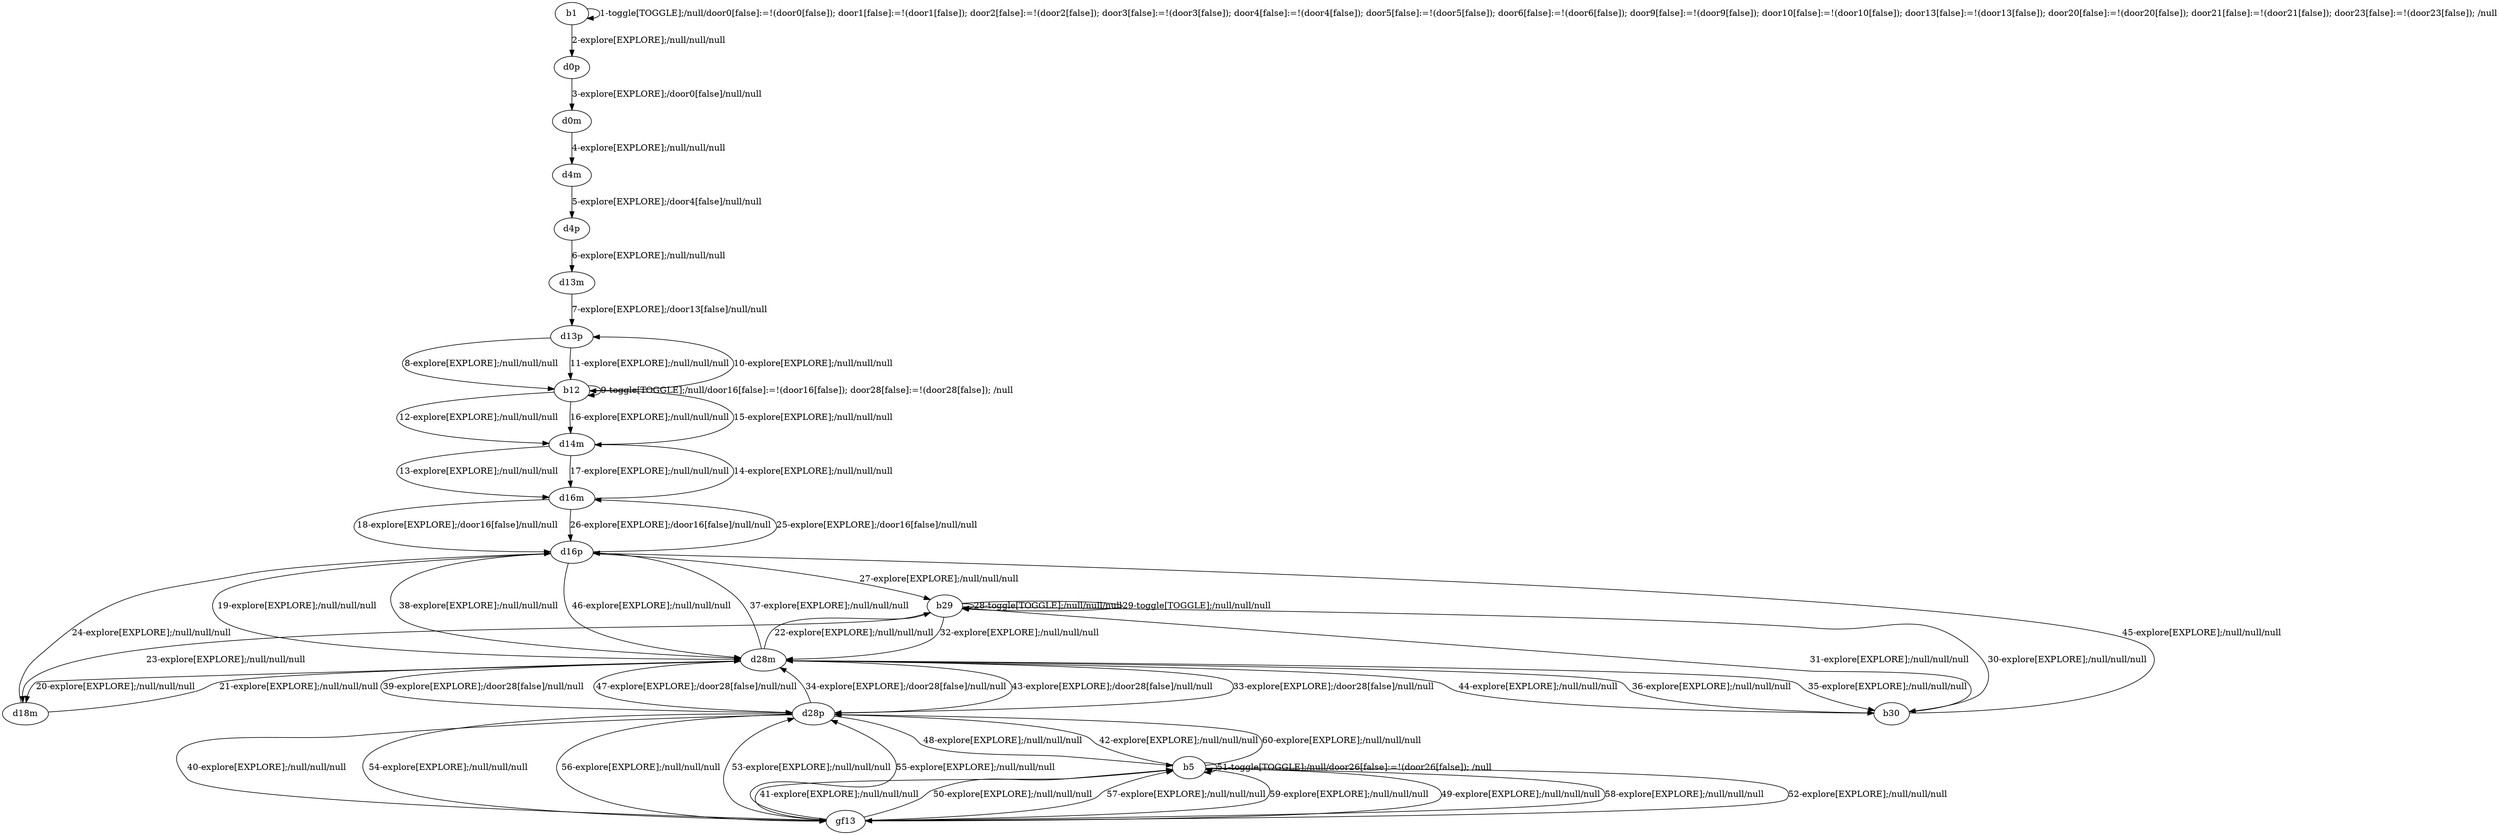# Total number of goals covered by this test: 3
# b5 --> gf13
# gf13 --> d28p
# d28p --> b5

digraph g {
"b1" -> "b1" [label = "1-toggle[TOGGLE];/null/door0[false]:=!(door0[false]); door1[false]:=!(door1[false]); door2[false]:=!(door2[false]); door3[false]:=!(door3[false]); door4[false]:=!(door4[false]); door5[false]:=!(door5[false]); door6[false]:=!(door6[false]); door9[false]:=!(door9[false]); door10[false]:=!(door10[false]); door13[false]:=!(door13[false]); door20[false]:=!(door20[false]); door21[false]:=!(door21[false]); door23[false]:=!(door23[false]); /null"];
"b1" -> "d0p" [label = "2-explore[EXPLORE];/null/null/null"];
"d0p" -> "d0m" [label = "3-explore[EXPLORE];/door0[false]/null/null"];
"d0m" -> "d4m" [label = "4-explore[EXPLORE];/null/null/null"];
"d4m" -> "d4p" [label = "5-explore[EXPLORE];/door4[false]/null/null"];
"d4p" -> "d13m" [label = "6-explore[EXPLORE];/null/null/null"];
"d13m" -> "d13p" [label = "7-explore[EXPLORE];/door13[false]/null/null"];
"d13p" -> "b12" [label = "8-explore[EXPLORE];/null/null/null"];
"b12" -> "b12" [label = "9-toggle[TOGGLE];/null/door16[false]:=!(door16[false]); door28[false]:=!(door28[false]); /null"];
"b12" -> "d13p" [label = "10-explore[EXPLORE];/null/null/null"];
"d13p" -> "b12" [label = "11-explore[EXPLORE];/null/null/null"];
"b12" -> "d14m" [label = "12-explore[EXPLORE];/null/null/null"];
"d14m" -> "d16m" [label = "13-explore[EXPLORE];/null/null/null"];
"d16m" -> "d14m" [label = "14-explore[EXPLORE];/null/null/null"];
"d14m" -> "b12" [label = "15-explore[EXPLORE];/null/null/null"];
"b12" -> "d14m" [label = "16-explore[EXPLORE];/null/null/null"];
"d14m" -> "d16m" [label = "17-explore[EXPLORE];/null/null/null"];
"d16m" -> "d16p" [label = "18-explore[EXPLORE];/door16[false]/null/null"];
"d16p" -> "d28m" [label = "19-explore[EXPLORE];/null/null/null"];
"d28m" -> "d18m" [label = "20-explore[EXPLORE];/null/null/null"];
"d18m" -> "d28m" [label = "21-explore[EXPLORE];/null/null/null"];
"d28m" -> "b29" [label = "22-explore[EXPLORE];/null/null/null"];
"b29" -> "d18m" [label = "23-explore[EXPLORE];/null/null/null"];
"d18m" -> "d16p" [label = "24-explore[EXPLORE];/null/null/null"];
"d16p" -> "d16m" [label = "25-explore[EXPLORE];/door16[false]/null/null"];
"d16m" -> "d16p" [label = "26-explore[EXPLORE];/door16[false]/null/null"];
"d16p" -> "b29" [label = "27-explore[EXPLORE];/null/null/null"];
"b29" -> "b29" [label = "28-toggle[TOGGLE];/null/null/null"];
"b29" -> "b29" [label = "29-toggle[TOGGLE];/null/null/null"];
"b29" -> "b30" [label = "30-explore[EXPLORE];/null/null/null"];
"b30" -> "b29" [label = "31-explore[EXPLORE];/null/null/null"];
"b29" -> "d28m" [label = "32-explore[EXPLORE];/null/null/null"];
"d28m" -> "d28p" [label = "33-explore[EXPLORE];/door28[false]/null/null"];
"d28p" -> "d28m" [label = "34-explore[EXPLORE];/door28[false]/null/null"];
"d28m" -> "b30" [label = "35-explore[EXPLORE];/null/null/null"];
"b30" -> "d28m" [label = "36-explore[EXPLORE];/null/null/null"];
"d28m" -> "d16p" [label = "37-explore[EXPLORE];/null/null/null"];
"d16p" -> "d28m" [label = "38-explore[EXPLORE];/null/null/null"];
"d28m" -> "d28p" [label = "39-explore[EXPLORE];/door28[false]/null/null"];
"d28p" -> "gf13" [label = "40-explore[EXPLORE];/null/null/null"];
"gf13" -> "b5" [label = "41-explore[EXPLORE];/null/null/null"];
"b5" -> "d28p" [label = "42-explore[EXPLORE];/null/null/null"];
"d28p" -> "d28m" [label = "43-explore[EXPLORE];/door28[false]/null/null"];
"d28m" -> "b30" [label = "44-explore[EXPLORE];/null/null/null"];
"b30" -> "d16p" [label = "45-explore[EXPLORE];/null/null/null"];
"d16p" -> "d28m" [label = "46-explore[EXPLORE];/null/null/null"];
"d28m" -> "d28p" [label = "47-explore[EXPLORE];/door28[false]/null/null"];
"d28p" -> "b5" [label = "48-explore[EXPLORE];/null/null/null"];
"b5" -> "gf13" [label = "49-explore[EXPLORE];/null/null/null"];
"gf13" -> "b5" [label = "50-explore[EXPLORE];/null/null/null"];
"b5" -> "b5" [label = "51-toggle[TOGGLE];/null/door26[false]:=!(door26[false]); /null"];
"b5" -> "gf13" [label = "52-explore[EXPLORE];/null/null/null"];
"gf13" -> "d28p" [label = "53-explore[EXPLORE];/null/null/null"];
"d28p" -> "gf13" [label = "54-explore[EXPLORE];/null/null/null"];
"gf13" -> "d28p" [label = "55-explore[EXPLORE];/null/null/null"];
"d28p" -> "gf13" [label = "56-explore[EXPLORE];/null/null/null"];
"gf13" -> "b5" [label = "57-explore[EXPLORE];/null/null/null"];
"b5" -> "gf13" [label = "58-explore[EXPLORE];/null/null/null"];
"gf13" -> "b5" [label = "59-explore[EXPLORE];/null/null/null"];
"b5" -> "d28p" [label = "60-explore[EXPLORE];/null/null/null"];
}